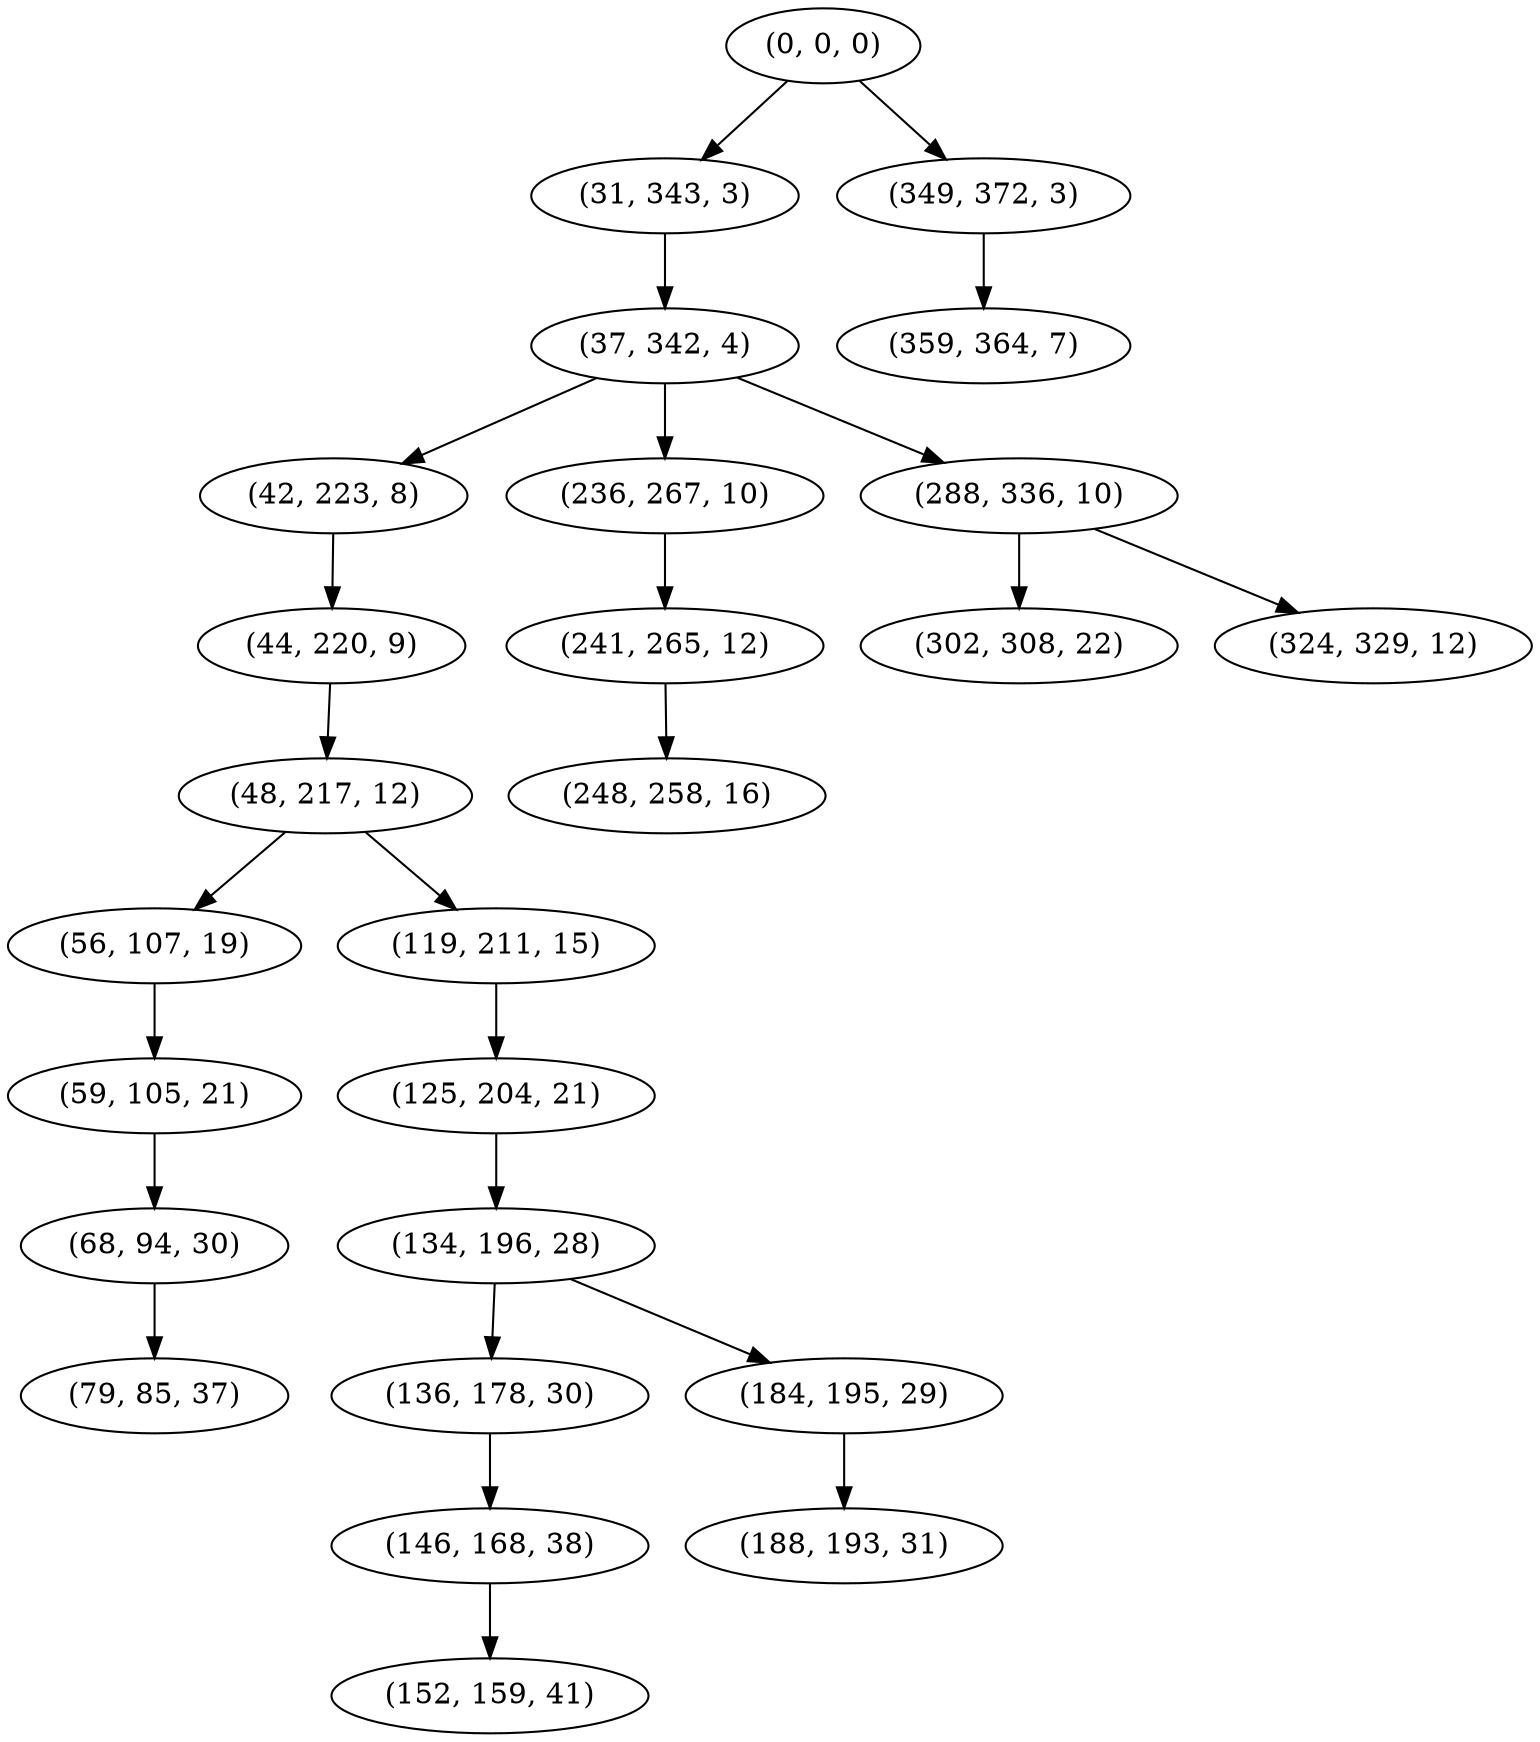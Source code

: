 digraph tree {
    "(0, 0, 0)";
    "(31, 343, 3)";
    "(37, 342, 4)";
    "(42, 223, 8)";
    "(44, 220, 9)";
    "(48, 217, 12)";
    "(56, 107, 19)";
    "(59, 105, 21)";
    "(68, 94, 30)";
    "(79, 85, 37)";
    "(119, 211, 15)";
    "(125, 204, 21)";
    "(134, 196, 28)";
    "(136, 178, 30)";
    "(146, 168, 38)";
    "(152, 159, 41)";
    "(184, 195, 29)";
    "(188, 193, 31)";
    "(236, 267, 10)";
    "(241, 265, 12)";
    "(248, 258, 16)";
    "(288, 336, 10)";
    "(302, 308, 22)";
    "(324, 329, 12)";
    "(349, 372, 3)";
    "(359, 364, 7)";
    "(0, 0, 0)" -> "(31, 343, 3)";
    "(0, 0, 0)" -> "(349, 372, 3)";
    "(31, 343, 3)" -> "(37, 342, 4)";
    "(37, 342, 4)" -> "(42, 223, 8)";
    "(37, 342, 4)" -> "(236, 267, 10)";
    "(37, 342, 4)" -> "(288, 336, 10)";
    "(42, 223, 8)" -> "(44, 220, 9)";
    "(44, 220, 9)" -> "(48, 217, 12)";
    "(48, 217, 12)" -> "(56, 107, 19)";
    "(48, 217, 12)" -> "(119, 211, 15)";
    "(56, 107, 19)" -> "(59, 105, 21)";
    "(59, 105, 21)" -> "(68, 94, 30)";
    "(68, 94, 30)" -> "(79, 85, 37)";
    "(119, 211, 15)" -> "(125, 204, 21)";
    "(125, 204, 21)" -> "(134, 196, 28)";
    "(134, 196, 28)" -> "(136, 178, 30)";
    "(134, 196, 28)" -> "(184, 195, 29)";
    "(136, 178, 30)" -> "(146, 168, 38)";
    "(146, 168, 38)" -> "(152, 159, 41)";
    "(184, 195, 29)" -> "(188, 193, 31)";
    "(236, 267, 10)" -> "(241, 265, 12)";
    "(241, 265, 12)" -> "(248, 258, 16)";
    "(288, 336, 10)" -> "(302, 308, 22)";
    "(288, 336, 10)" -> "(324, 329, 12)";
    "(349, 372, 3)" -> "(359, 364, 7)";
}
